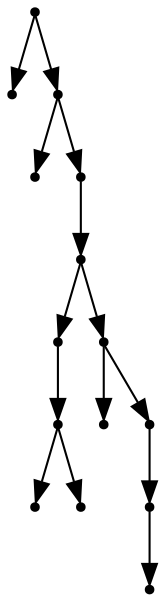 digraph {
  14 [shape=point];
  0 [shape=point];
  13 [shape=point];
  1 [shape=point];
  12 [shape=point];
  11 [shape=point];
  5 [shape=point];
  4 [shape=point];
  2 [shape=point];
  3 [shape=point];
  10 [shape=point];
  6 [shape=point];
  9 [shape=point];
  8 [shape=point];
  7 [shape=point];
14 -> 0;
14 -> 13;
13 -> 1;
13 -> 12;
12 -> 11;
11 -> 5;
5 -> 4;
4 -> 2;
4 -> 3;
11 -> 10;
10 -> 6;
10 -> 9;
9 -> 8;
8 -> 7;
}
